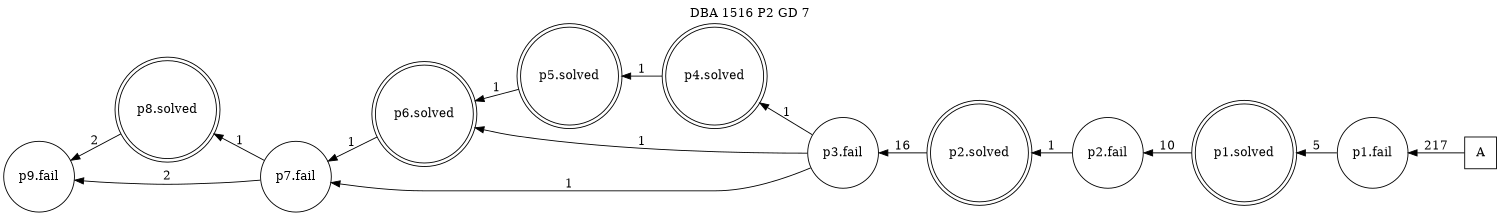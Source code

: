 digraph DBA_1516_P2_GD_7 {
labelloc="tl"
label= " DBA 1516 P2 GD 7 "
rankdir="RL";
graph [ size=" 10 , 10 !"]

"A" [shape="square" label="A"]
"p1.fail" [shape="circle" label="p1.fail"]
"p1.solved" [shape="doublecircle" label="p1.solved"]
"p2.fail" [shape="circle" label="p2.fail"]
"p2.solved" [shape="doublecircle" label="p2.solved"]
"p3.fail" [shape="circle" label="p3.fail"]
"p4.solved" [shape="doublecircle" label="p4.solved"]
"p5.solved" [shape="doublecircle" label="p5.solved"]
"p6.solved" [shape="doublecircle" label="p6.solved"]
"p7.fail" [shape="circle" label="p7.fail"]
"p8.solved" [shape="doublecircle" label="p8.solved"]
"p9.fail" [shape="circle" label="p9.fail"]
"A" -> "p1.fail" [ label=217]
"p1.fail" -> "p1.solved" [ label=5]
"p1.solved" -> "p2.fail" [ label=10]
"p2.fail" -> "p2.solved" [ label=1]
"p2.solved" -> "p3.fail" [ label=16]
"p3.fail" -> "p4.solved" [ label=1]
"p3.fail" -> "p6.solved" [ label=1]
"p3.fail" -> "p7.fail" [ label=1]
"p4.solved" -> "p5.solved" [ label=1]
"p5.solved" -> "p6.solved" [ label=1]
"p6.solved" -> "p7.fail" [ label=1]
"p7.fail" -> "p8.solved" [ label=1]
"p7.fail" -> "p9.fail" [ label=2]
"p8.solved" -> "p9.fail" [ label=2]
}

